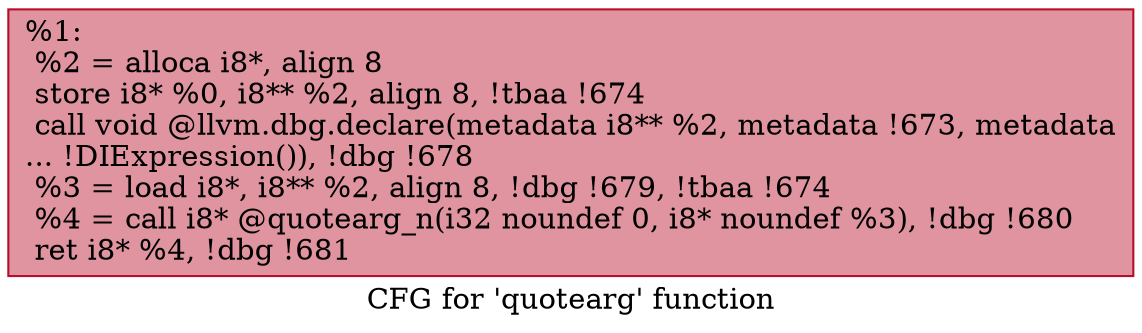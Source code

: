digraph "CFG for 'quotearg' function" {
	label="CFG for 'quotearg' function";

	Node0xaad990 [shape=record,color="#b70d28ff", style=filled, fillcolor="#b70d2870",label="{%1:\l  %2 = alloca i8*, align 8\l  store i8* %0, i8** %2, align 8, !tbaa !674\l  call void @llvm.dbg.declare(metadata i8** %2, metadata !673, metadata\l... !DIExpression()), !dbg !678\l  %3 = load i8*, i8** %2, align 8, !dbg !679, !tbaa !674\l  %4 = call i8* @quotearg_n(i32 noundef 0, i8* noundef %3), !dbg !680\l  ret i8* %4, !dbg !681\l}"];
}

